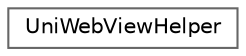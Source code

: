 digraph "Graphical Class Hierarchy"
{
 // LATEX_PDF_SIZE
  bgcolor="transparent";
  edge [fontname=Helvetica,fontsize=10,labelfontname=Helvetica,labelfontsize=10];
  node [fontname=Helvetica,fontsize=10,shape=box,height=0.2,width=0.4];
  rankdir="LR";
  Node0 [id="Node000000",label="UniWebViewHelper",height=0.2,width=0.4,color="grey40", fillcolor="white", style="filled",URL="$class_uni_web_view_helper.html",tooltip="Provides some helper utility methods for UniWebView."];
}
